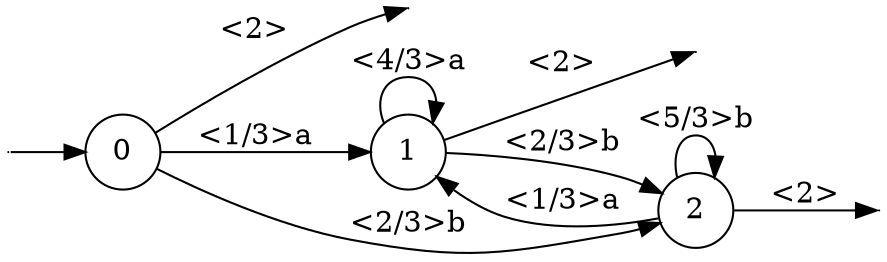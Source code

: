 /* Origins.
    node [shape = box, style = rounded]
    0 [label = "(<1/6>a*+<1/3>b*)*"]
    1 [label = "a*(<1/6>a*+<1/3>b*)*"]
    2 [label = "b*(<1/6>a*+<1/3>b*)*"]
*/
digraph
{
  vcsn_context = "lal_char(ab)_q"
  rankdir = LR
  {
    node [shape = point, width = 0]
    I0
    F0
    F1
    F2
  }
  {
    node [shape = circle]
    0
    1
    2
  }
  I0 -> 0
  0 -> F0 [label = "<2>"]
  0 -> 1 [label = "<1/3>a"]
  0 -> 2 [label = "<2/3>b"]
  1 -> F1 [label = "<2>"]
  1 -> 1 [label = "<4/3>a"]
  1 -> 2 [label = "<2/3>b"]
  2 -> F2 [label = "<2>"]
  2 -> 1 [label = "<1/3>a"]
  2 -> 2 [label = "<5/3>b"]
}
